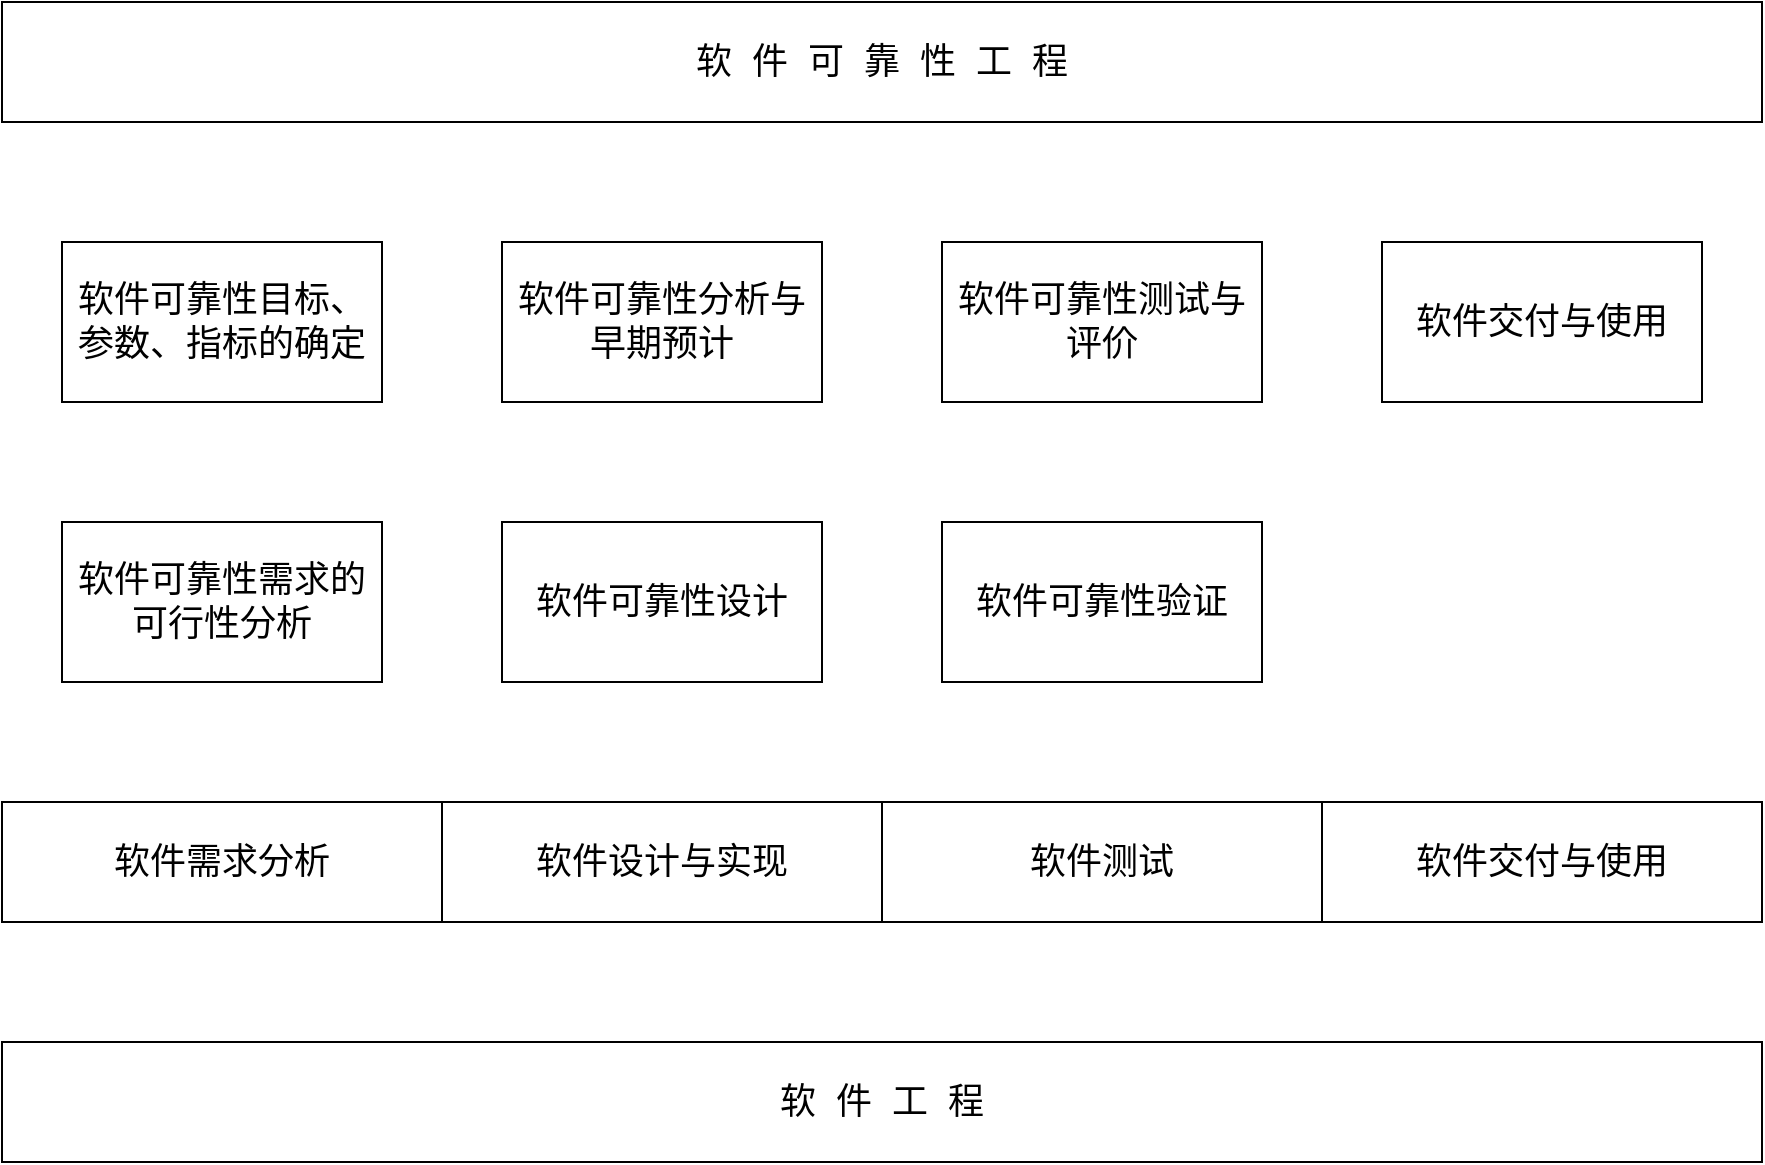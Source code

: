<mxfile version="16.5.3" type="github">
  <diagram id="VE8LqSAeV3PcInHN2edf" name="Page-1">
    <mxGraphModel dx="487" dy="581" grid="1" gridSize="10" guides="1" tooltips="1" connect="1" arrows="1" fold="1" page="1" pageScale="1" pageWidth="827" pageHeight="1169" math="0" shadow="0">
      <root>
        <mxCell id="0" />
        <mxCell id="1" parent="0" />
        <mxCell id="t2M6kh1j7S63XPuGjww4-1" value="软件可靠性目标、参数、指标的确定" style="rounded=0;whiteSpace=wrap;html=1;fontSize=18;" vertex="1" parent="1">
          <mxGeometry x="90" y="200" width="160" height="80" as="geometry" />
        </mxCell>
        <mxCell id="t2M6kh1j7S63XPuGjww4-2" value="软件可靠性验证" style="rounded=0;whiteSpace=wrap;html=1;fontSize=18;" vertex="1" parent="1">
          <mxGeometry x="530" y="340" width="160" height="80" as="geometry" />
        </mxCell>
        <mxCell id="t2M6kh1j7S63XPuGjww4-3" value="软件可靠性设计" style="rounded=0;whiteSpace=wrap;html=1;fontSize=18;" vertex="1" parent="1">
          <mxGeometry x="310" y="340" width="160" height="80" as="geometry" />
        </mxCell>
        <mxCell id="t2M6kh1j7S63XPuGjww4-4" value="软件可靠性需求的可行性分析" style="rounded=0;whiteSpace=wrap;html=1;fontSize=18;" vertex="1" parent="1">
          <mxGeometry x="90" y="340" width="160" height="80" as="geometry" />
        </mxCell>
        <mxCell id="t2M6kh1j7S63XPuGjww4-5" value="软件交付与使用" style="rounded=0;whiteSpace=wrap;html=1;fontSize=18;" vertex="1" parent="1">
          <mxGeometry x="750" y="200" width="160" height="80" as="geometry" />
        </mxCell>
        <mxCell id="t2M6kh1j7S63XPuGjww4-6" value="软件可靠性测试与评价" style="rounded=0;whiteSpace=wrap;html=1;fontSize=18;" vertex="1" parent="1">
          <mxGeometry x="530" y="200" width="160" height="80" as="geometry" />
        </mxCell>
        <mxCell id="t2M6kh1j7S63XPuGjww4-7" value="软件可靠性分析与早期预计" style="rounded=0;whiteSpace=wrap;html=1;fontSize=18;" vertex="1" parent="1">
          <mxGeometry x="310" y="200" width="160" height="80" as="geometry" />
        </mxCell>
        <mxCell id="t2M6kh1j7S63XPuGjww4-112" value="软件需求分析" style="rounded=0;whiteSpace=wrap;html=1;fontSize=18;" vertex="1" parent="1">
          <mxGeometry x="60" y="480" width="220" height="60" as="geometry" />
        </mxCell>
        <mxCell id="t2M6kh1j7S63XPuGjww4-113" value="软件交付与使用" style="rounded=0;whiteSpace=wrap;html=1;fontSize=18;" vertex="1" parent="1">
          <mxGeometry x="720" y="480" width="220" height="60" as="geometry" />
        </mxCell>
        <mxCell id="t2M6kh1j7S63XPuGjww4-114" value="软件测试" style="rounded=0;whiteSpace=wrap;html=1;fontSize=18;" vertex="1" parent="1">
          <mxGeometry x="500" y="480" width="220" height="60" as="geometry" />
        </mxCell>
        <mxCell id="t2M6kh1j7S63XPuGjww4-115" value="软件设计与实现" style="rounded=0;whiteSpace=wrap;html=1;fontSize=18;" vertex="1" parent="1">
          <mxGeometry x="280" y="480" width="220" height="60" as="geometry" />
        </mxCell>
        <mxCell id="t2M6kh1j7S63XPuGjww4-116" value="软&amp;nbsp; 件&amp;nbsp; 工&amp;nbsp; 程" style="rounded=0;whiteSpace=wrap;html=1;fontSize=18;" vertex="1" parent="1">
          <mxGeometry x="60" y="600" width="880" height="60" as="geometry" />
        </mxCell>
        <mxCell id="t2M6kh1j7S63XPuGjww4-117" value="软&amp;nbsp; 件&amp;nbsp; 可&amp;nbsp; 靠&amp;nbsp; 性&amp;nbsp; 工&amp;nbsp; 程" style="rounded=0;whiteSpace=wrap;html=1;fontSize=18;" vertex="1" parent="1">
          <mxGeometry x="60" y="80" width="880" height="60" as="geometry" />
        </mxCell>
      </root>
    </mxGraphModel>
  </diagram>
</mxfile>

